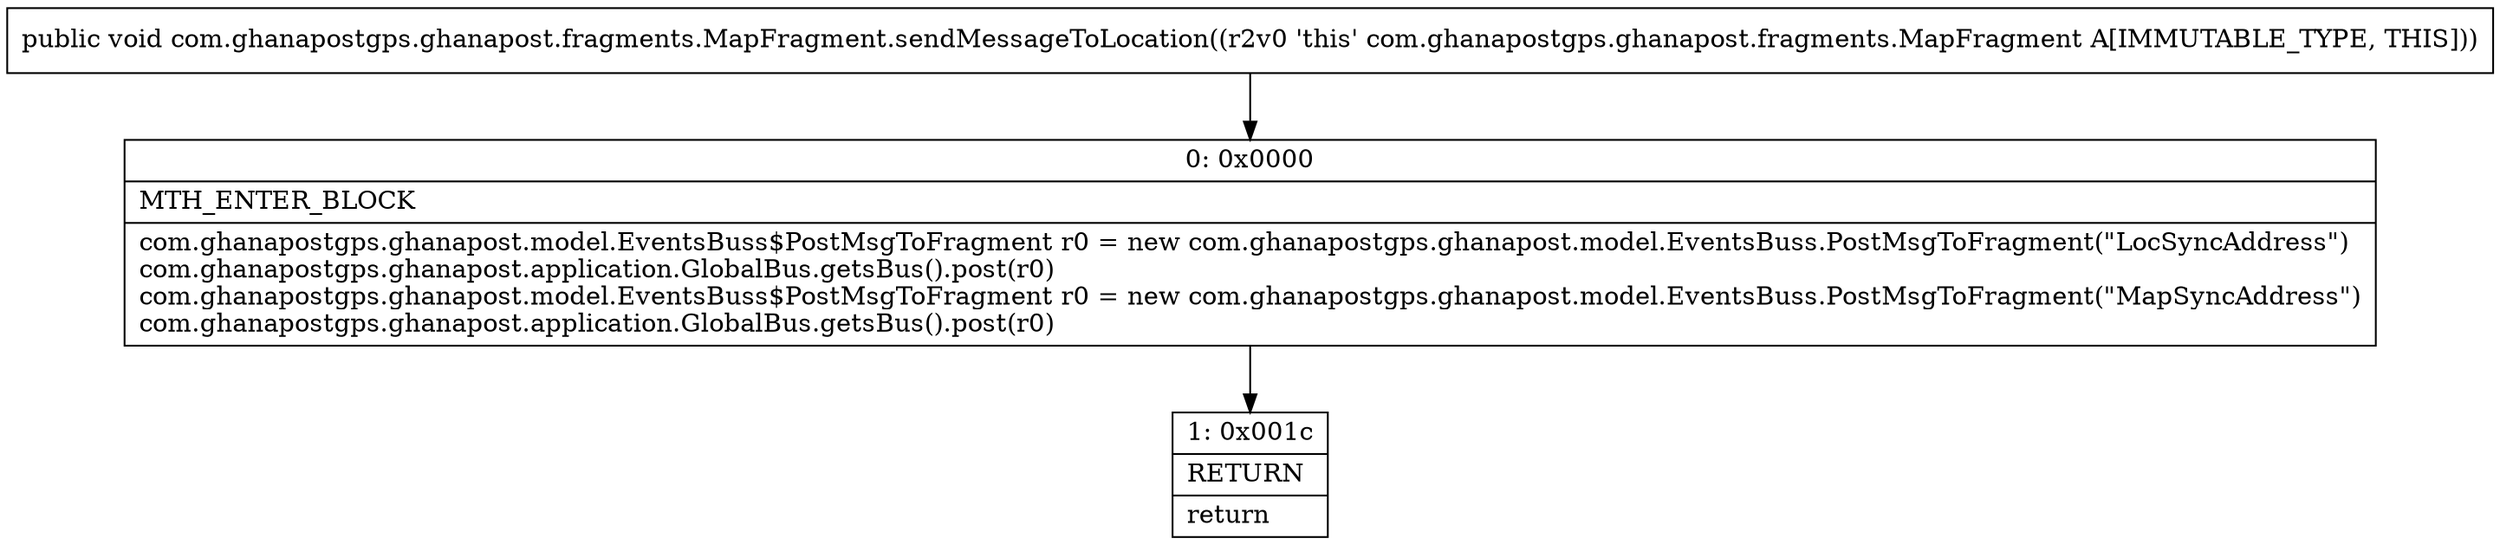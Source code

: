 digraph "CFG forcom.ghanapostgps.ghanapost.fragments.MapFragment.sendMessageToLocation()V" {
Node_0 [shape=record,label="{0\:\ 0x0000|MTH_ENTER_BLOCK\l|com.ghanapostgps.ghanapost.model.EventsBuss$PostMsgToFragment r0 = new com.ghanapostgps.ghanapost.model.EventsBuss.PostMsgToFragment(\"LocSyncAddress\")\lcom.ghanapostgps.ghanapost.application.GlobalBus.getsBus().post(r0)\lcom.ghanapostgps.ghanapost.model.EventsBuss$PostMsgToFragment r0 = new com.ghanapostgps.ghanapost.model.EventsBuss.PostMsgToFragment(\"MapSyncAddress\")\lcom.ghanapostgps.ghanapost.application.GlobalBus.getsBus().post(r0)\l}"];
Node_1 [shape=record,label="{1\:\ 0x001c|RETURN\l|return\l}"];
MethodNode[shape=record,label="{public void com.ghanapostgps.ghanapost.fragments.MapFragment.sendMessageToLocation((r2v0 'this' com.ghanapostgps.ghanapost.fragments.MapFragment A[IMMUTABLE_TYPE, THIS])) }"];
MethodNode -> Node_0;
Node_0 -> Node_1;
}

